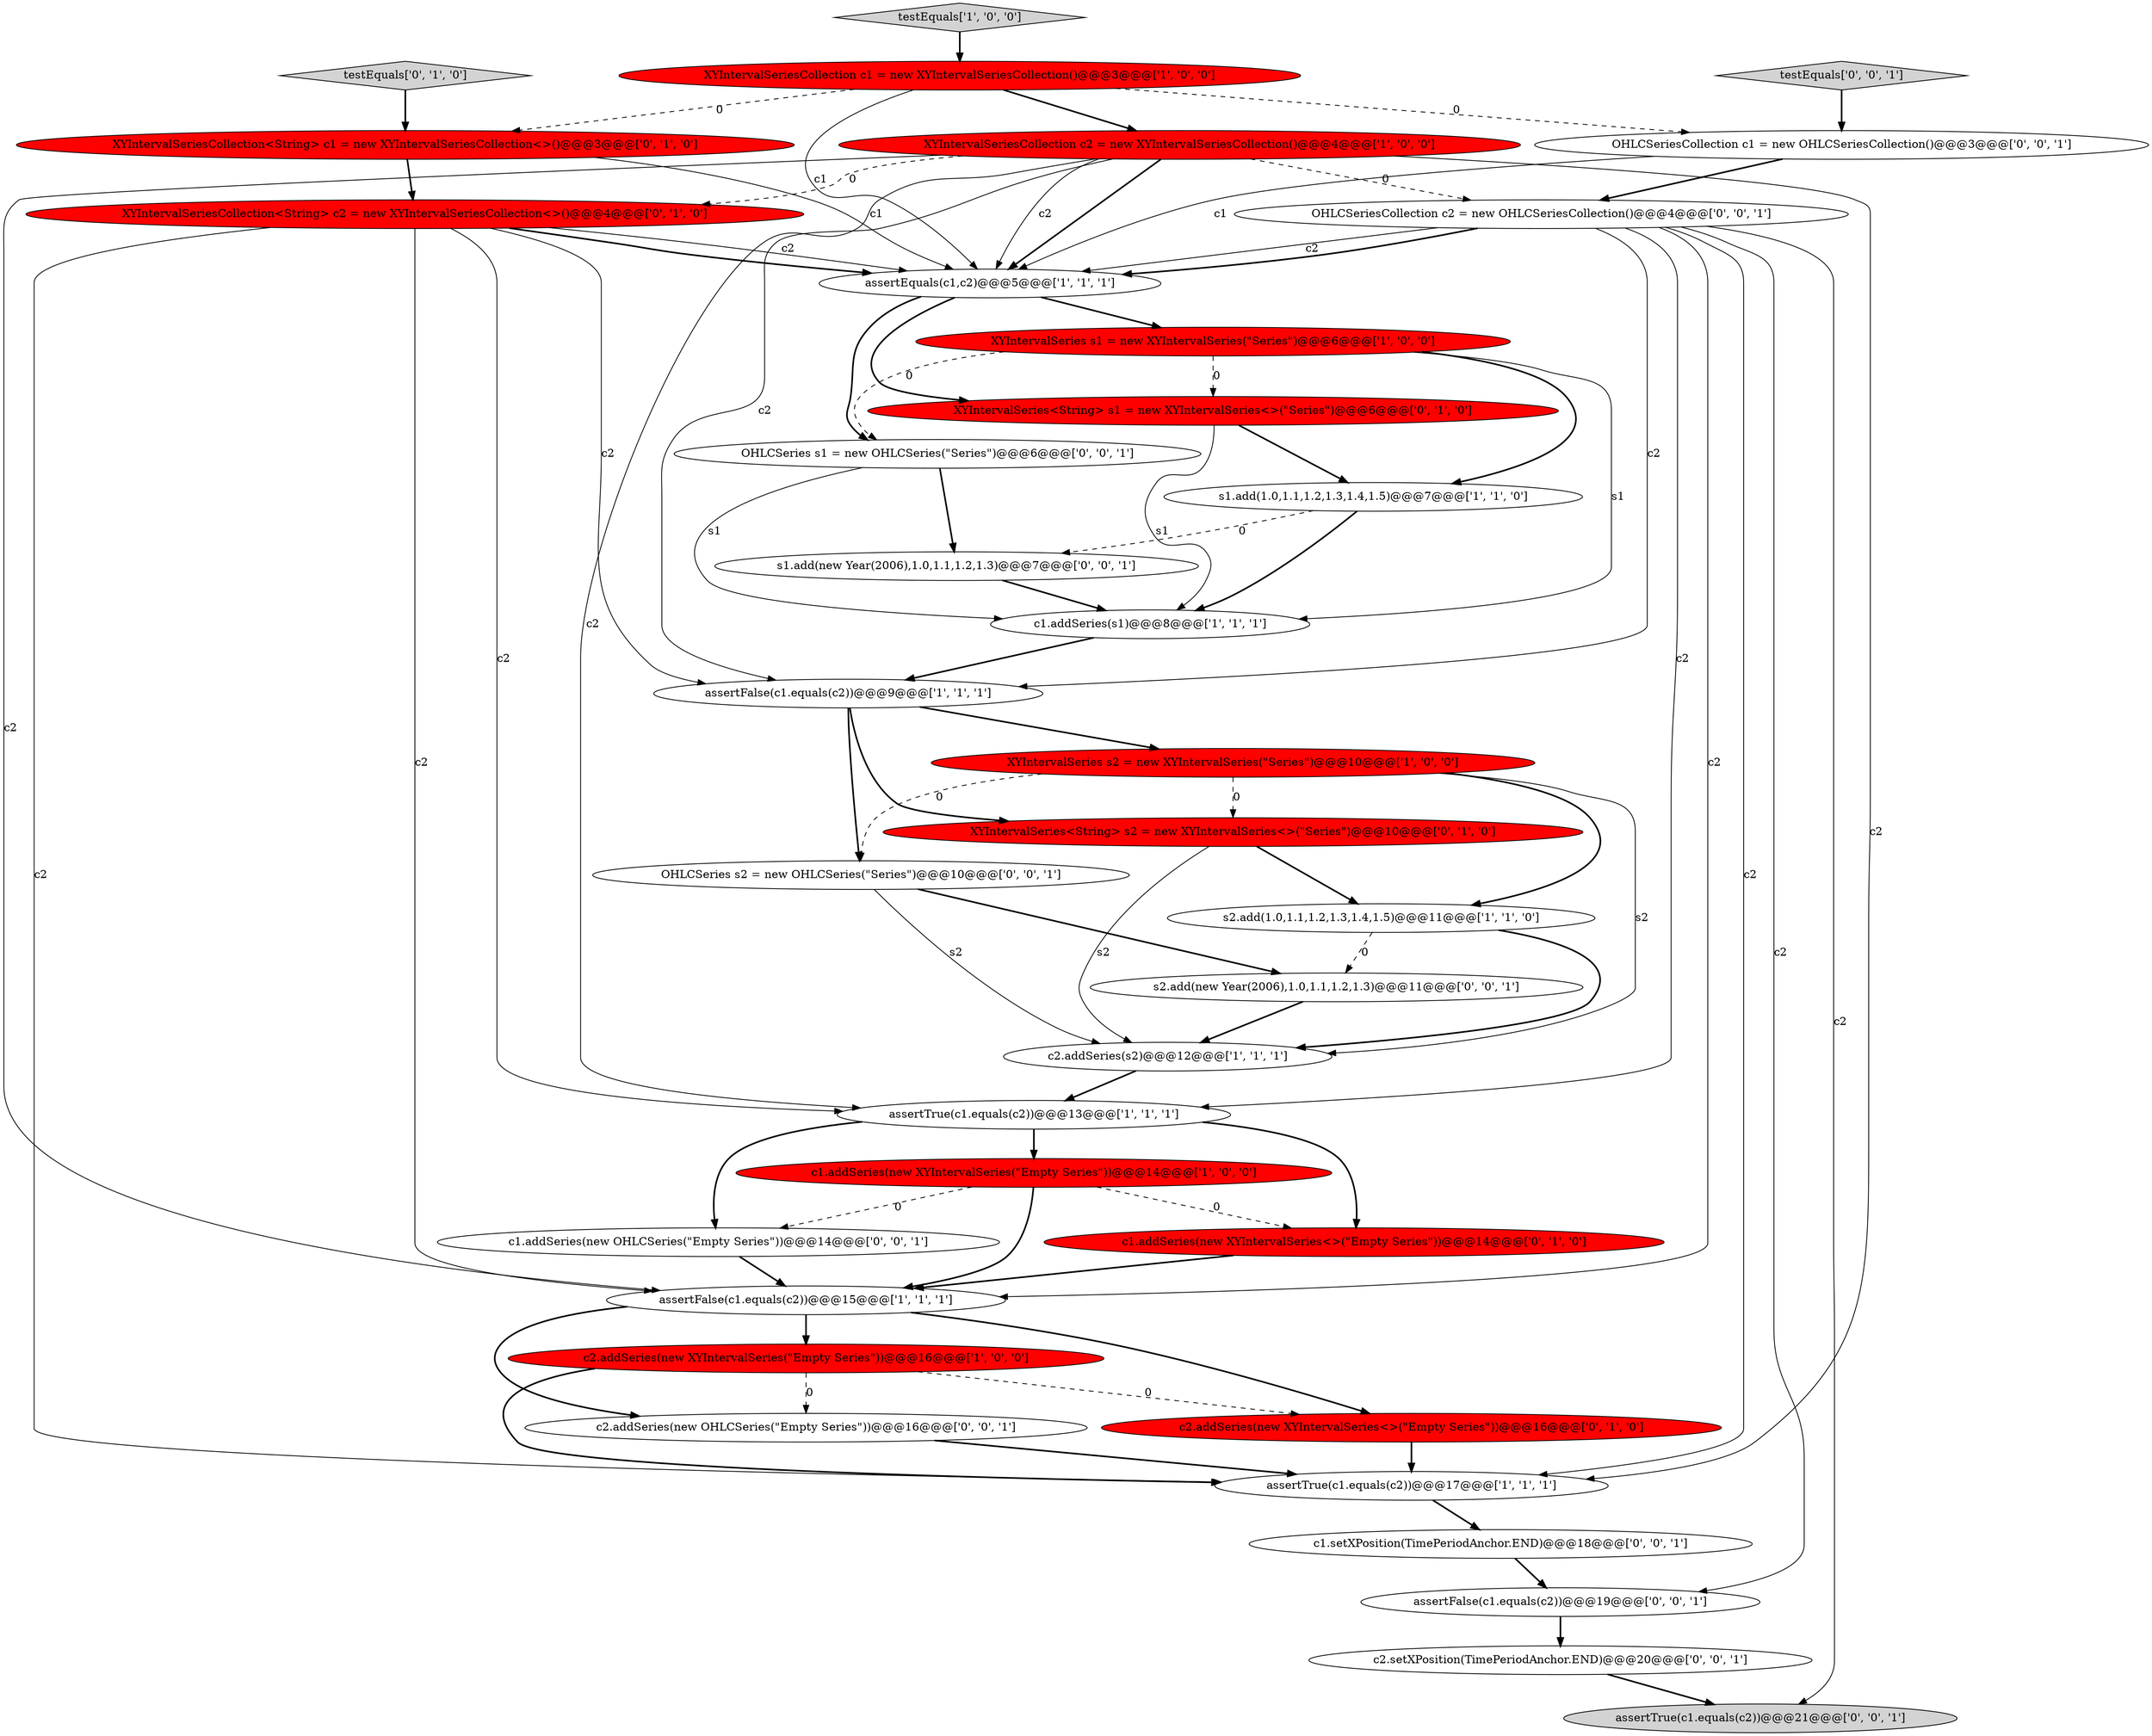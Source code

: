 digraph {
3 [style = filled, label = "s2.add(1.0,1.1,1.2,1.3,1.4,1.5)@@@11@@@['1', '1', '0']", fillcolor = white, shape = ellipse image = "AAA0AAABBB1BBB"];
8 [style = filled, label = "s1.add(1.0,1.1,1.2,1.3,1.4,1.5)@@@7@@@['1', '1', '0']", fillcolor = white, shape = ellipse image = "AAA0AAABBB1BBB"];
34 [style = filled, label = "OHLCSeries s1 = new OHLCSeries(\"Series\")@@@6@@@['0', '0', '1']", fillcolor = white, shape = ellipse image = "AAA0AAABBB3BBB"];
1 [style = filled, label = "c1.addSeries(new XYIntervalSeries(\"Empty Series\"))@@@14@@@['1', '0', '0']", fillcolor = red, shape = ellipse image = "AAA1AAABBB1BBB"];
10 [style = filled, label = "c1.addSeries(s1)@@@8@@@['1', '1', '1']", fillcolor = white, shape = ellipse image = "AAA0AAABBB1BBB"];
31 [style = filled, label = "s1.add(new Year(2006),1.0,1.1,1.2,1.3)@@@7@@@['0', '0', '1']", fillcolor = white, shape = ellipse image = "AAA0AAABBB3BBB"];
29 [style = filled, label = "assertFalse(c1.equals(c2))@@@19@@@['0', '0', '1']", fillcolor = white, shape = ellipse image = "AAA0AAABBB3BBB"];
17 [style = filled, label = "c2.addSeries(new XYIntervalSeries<>(\"Empty Series\"))@@@16@@@['0', '1', '0']", fillcolor = red, shape = ellipse image = "AAA1AAABBB2BBB"];
2 [style = filled, label = "assertEquals(c1,c2)@@@5@@@['1', '1', '1']", fillcolor = white, shape = ellipse image = "AAA0AAABBB1BBB"];
15 [style = filled, label = "c2.addSeries(new XYIntervalSeries(\"Empty Series\"))@@@16@@@['1', '0', '0']", fillcolor = red, shape = ellipse image = "AAA1AAABBB1BBB"];
35 [style = filled, label = "assertTrue(c1.equals(c2))@@@21@@@['0', '0', '1']", fillcolor = lightgray, shape = ellipse image = "AAA0AAABBB3BBB"];
25 [style = filled, label = "c1.addSeries(new OHLCSeries(\"Empty Series\"))@@@14@@@['0', '0', '1']", fillcolor = white, shape = ellipse image = "AAA0AAABBB3BBB"];
11 [style = filled, label = "assertFalse(c1.equals(c2))@@@15@@@['1', '1', '1']", fillcolor = white, shape = ellipse image = "AAA0AAABBB1BBB"];
16 [style = filled, label = "XYIntervalSeriesCollection<String> c1 = new XYIntervalSeriesCollection<>()@@@3@@@['0', '1', '0']", fillcolor = red, shape = ellipse image = "AAA1AAABBB2BBB"];
13 [style = filled, label = "XYIntervalSeriesCollection c2 = new XYIntervalSeriesCollection()@@@4@@@['1', '0', '0']", fillcolor = red, shape = ellipse image = "AAA1AAABBB1BBB"];
9 [style = filled, label = "c2.addSeries(s2)@@@12@@@['1', '1', '1']", fillcolor = white, shape = ellipse image = "AAA0AAABBB1BBB"];
0 [style = filled, label = "assertTrue(c1.equals(c2))@@@13@@@['1', '1', '1']", fillcolor = white, shape = ellipse image = "AAA0AAABBB1BBB"];
14 [style = filled, label = "XYIntervalSeries s2 = new XYIntervalSeries(\"Series\")@@@10@@@['1', '0', '0']", fillcolor = red, shape = ellipse image = "AAA1AAABBB1BBB"];
19 [style = filled, label = "XYIntervalSeriesCollection<String> c2 = new XYIntervalSeriesCollection<>()@@@4@@@['0', '1', '0']", fillcolor = red, shape = ellipse image = "AAA1AAABBB2BBB"];
4 [style = filled, label = "assertFalse(c1.equals(c2))@@@9@@@['1', '1', '1']", fillcolor = white, shape = ellipse image = "AAA0AAABBB1BBB"];
18 [style = filled, label = "XYIntervalSeries<String> s2 = new XYIntervalSeries<>(\"Series\")@@@10@@@['0', '1', '0']", fillcolor = red, shape = ellipse image = "AAA1AAABBB2BBB"];
32 [style = filled, label = "c2.setXPosition(TimePeriodAnchor.END)@@@20@@@['0', '0', '1']", fillcolor = white, shape = ellipse image = "AAA0AAABBB3BBB"];
28 [style = filled, label = "c2.addSeries(new OHLCSeries(\"Empty Series\"))@@@16@@@['0', '0', '1']", fillcolor = white, shape = ellipse image = "AAA0AAABBB3BBB"];
7 [style = filled, label = "assertTrue(c1.equals(c2))@@@17@@@['1', '1', '1']", fillcolor = white, shape = ellipse image = "AAA0AAABBB1BBB"];
20 [style = filled, label = "c1.addSeries(new XYIntervalSeries<>(\"Empty Series\"))@@@14@@@['0', '1', '0']", fillcolor = red, shape = ellipse image = "AAA1AAABBB2BBB"];
24 [style = filled, label = "s2.add(new Year(2006),1.0,1.1,1.2,1.3)@@@11@@@['0', '0', '1']", fillcolor = white, shape = ellipse image = "AAA0AAABBB3BBB"];
12 [style = filled, label = "XYIntervalSeriesCollection c1 = new XYIntervalSeriesCollection()@@@3@@@['1', '0', '0']", fillcolor = red, shape = ellipse image = "AAA1AAABBB1BBB"];
6 [style = filled, label = "XYIntervalSeries s1 = new XYIntervalSeries(\"Series\")@@@6@@@['1', '0', '0']", fillcolor = red, shape = ellipse image = "AAA1AAABBB1BBB"];
26 [style = filled, label = "OHLCSeries s2 = new OHLCSeries(\"Series\")@@@10@@@['0', '0', '1']", fillcolor = white, shape = ellipse image = "AAA0AAABBB3BBB"];
5 [style = filled, label = "testEquals['1', '0', '0']", fillcolor = lightgray, shape = diamond image = "AAA0AAABBB1BBB"];
30 [style = filled, label = "testEquals['0', '0', '1']", fillcolor = lightgray, shape = diamond image = "AAA0AAABBB3BBB"];
22 [style = filled, label = "XYIntervalSeries<String> s1 = new XYIntervalSeries<>(\"Series\")@@@6@@@['0', '1', '0']", fillcolor = red, shape = ellipse image = "AAA1AAABBB2BBB"];
21 [style = filled, label = "testEquals['0', '1', '0']", fillcolor = lightgray, shape = diamond image = "AAA0AAABBB2BBB"];
23 [style = filled, label = "OHLCSeriesCollection c1 = new OHLCSeriesCollection()@@@3@@@['0', '0', '1']", fillcolor = white, shape = ellipse image = "AAA0AAABBB3BBB"];
33 [style = filled, label = "c1.setXPosition(TimePeriodAnchor.END)@@@18@@@['0', '0', '1']", fillcolor = white, shape = ellipse image = "AAA0AAABBB3BBB"];
27 [style = filled, label = "OHLCSeriesCollection c2 = new OHLCSeriesCollection()@@@4@@@['0', '0', '1']", fillcolor = white, shape = ellipse image = "AAA0AAABBB3BBB"];
14->3 [style = bold, label=""];
11->28 [style = bold, label=""];
8->10 [style = bold, label=""];
18->3 [style = bold, label=""];
32->35 [style = bold, label=""];
4->14 [style = bold, label=""];
19->4 [style = solid, label="c2"];
12->23 [style = dashed, label="0"];
9->0 [style = bold, label=""];
15->7 [style = bold, label=""];
23->27 [style = bold, label=""];
27->11 [style = solid, label="c2"];
19->2 [style = solid, label="c2"];
12->16 [style = dashed, label="0"];
15->28 [style = dashed, label="0"];
2->6 [style = bold, label=""];
23->2 [style = solid, label="c1"];
22->10 [style = solid, label="s1"];
3->24 [style = dashed, label="0"];
2->34 [style = bold, label=""];
30->23 [style = bold, label=""];
27->7 [style = solid, label="c2"];
28->7 [style = bold, label=""];
27->2 [style = solid, label="c2"];
4->26 [style = bold, label=""];
34->31 [style = bold, label=""];
13->4 [style = solid, label="c2"];
4->18 [style = bold, label=""];
14->9 [style = solid, label="s2"];
19->11 [style = solid, label="c2"];
19->2 [style = bold, label=""];
16->2 [style = solid, label="c1"];
20->11 [style = bold, label=""];
34->10 [style = solid, label="s1"];
13->19 [style = dashed, label="0"];
16->19 [style = bold, label=""];
26->24 [style = bold, label=""];
12->2 [style = solid, label="c1"];
6->34 [style = dashed, label="0"];
19->0 [style = solid, label="c2"];
6->22 [style = dashed, label="0"];
11->15 [style = bold, label=""];
18->9 [style = solid, label="s2"];
1->11 [style = bold, label=""];
14->26 [style = dashed, label="0"];
13->11 [style = solid, label="c2"];
33->29 [style = bold, label=""];
13->2 [style = solid, label="c2"];
22->8 [style = bold, label=""];
3->9 [style = bold, label=""];
17->7 [style = bold, label=""];
12->13 [style = bold, label=""];
7->33 [style = bold, label=""];
27->4 [style = solid, label="c2"];
6->10 [style = solid, label="s1"];
1->20 [style = dashed, label="0"];
27->0 [style = solid, label="c2"];
13->27 [style = dashed, label="0"];
5->12 [style = bold, label=""];
0->25 [style = bold, label=""];
31->10 [style = bold, label=""];
25->11 [style = bold, label=""];
0->1 [style = bold, label=""];
29->32 [style = bold, label=""];
13->0 [style = solid, label="c2"];
6->8 [style = bold, label=""];
27->35 [style = solid, label="c2"];
10->4 [style = bold, label=""];
21->16 [style = bold, label=""];
19->7 [style = solid, label="c2"];
26->9 [style = solid, label="s2"];
11->17 [style = bold, label=""];
15->17 [style = dashed, label="0"];
0->20 [style = bold, label=""];
8->31 [style = dashed, label="0"];
14->18 [style = dashed, label="0"];
2->22 [style = bold, label=""];
27->29 [style = solid, label="c2"];
13->7 [style = solid, label="c2"];
1->25 [style = dashed, label="0"];
27->2 [style = bold, label=""];
24->9 [style = bold, label=""];
13->2 [style = bold, label=""];
}
